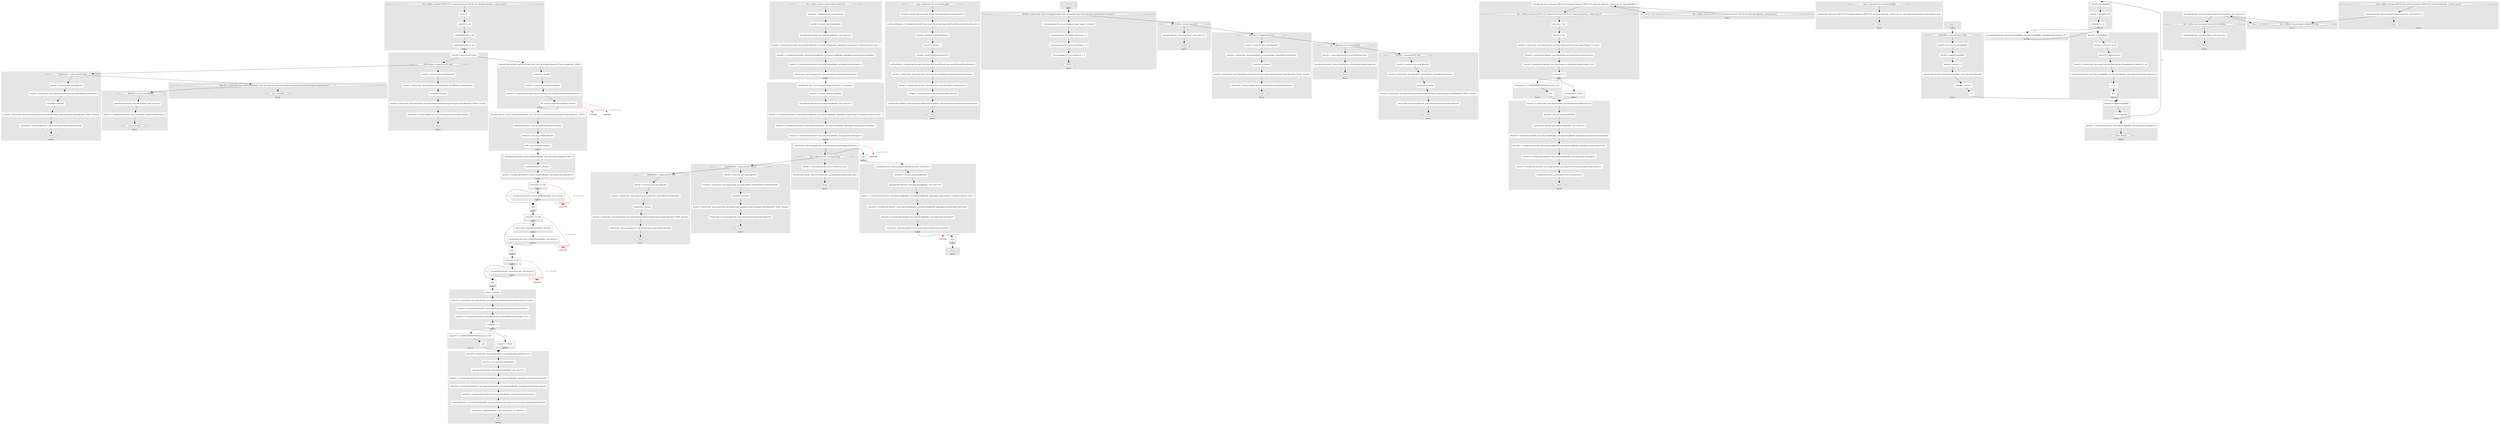 digraph G {
	compound=true
	labelloc=b
	style=filled
	color=gray90
	node [shape=box,style=filled,color=white]
	edge [fontsize=10,arrowsize=1.5,fontcolor=grey40]
	fontsize=10

//  lines [57: 58] 
	subgraph cluster_31428784 { 
		label = "Block #1"
		19482850[label="shortNumber := @parameter0: short",shape=Mdiamond,color=grey50,fillcolor=white]
		33079012[label="$stack1 = newarray (java.lang.Object)[1]"]
		25685396[label="$stack2 = staticinvoke &lt;java.lang.Short: java.lang.Short valueOf(short)&gt;(shortNumber)"]
		28074779[label="$stack1[0] = $stack2"]
		8892281[label="$stack3 = staticinvoke &lt;java.lang.String: java.lang.String format(java.lang.String,java.lang.Object[])&gt;(&quot;%02d&quot;, $stack1)"]
		21614240[label="staticinvoke &lt;testcasesupport.IO: void writeLine(java.lang.String)&gt;($stack3)"]
		19448146[label="return",shape=Mdiamond,color=grey50,fillcolor=white]

		2734911 -> 19482850 -> 33079012 -> 25685396 -> 28074779 -> 8892281 -> 21614240 -> 19448146
	}


//  lines [42: 43] 
	subgraph cluster_13329486 { 
		label = "Block #1"
		12186738[label="longNumber := @parameter0: long",shape=Mdiamond,color=grey50,fillcolor=white]
		26817333[label="$stack2 = newarray (java.lang.Object)[1]"]
		26379843[label="$stack3 = staticinvoke &lt;java.lang.Long: java.lang.Long valueOf(long)&gt;(longNumber)"]
		2468239[label="$stack2[0] = $stack3"]
		19597309[label="$stack4 = staticinvoke &lt;java.lang.String: java.lang.String format(java.lang.String,java.lang.Object[])&gt;(&quot;%02d&quot;, $stack2)"]
		12565638[label="staticinvoke &lt;testcasesupport.IO: void writeLine(java.lang.String)&gt;($stack4)"]
		16954289[label="return",shape=Mdiamond,color=grey50,fillcolor=white]

		19482850 -> 12186738 -> 26817333 -> 26379843 -> 2468239 -> 19597309 -> 12565638 -> 16954289
	}


//  lines [70: 70] 
	subgraph cluster_20846333 { 
		label = "Block #1"
		9786774[label="$stack0 = staticinvoke &lt;java.sql.DriverManager: java.sql.Connection getConnection(java.lang.String,java.lang.String,java.lang.String)&gt;(&quot;&quot;, &quot;&quot;, &quot;&quot;)",shape=Mdiamond,color=grey50,fillcolor=white]
		11209723[label="return $stack0",shape=Mdiamond,color=grey50,fillcolor=white]

		12186738 -> 9786774 -> 11209723
	}


//  lines [100: 100] 
	subgraph cluster_22429093 { 
		label = "Block #1"
		30989146[label="$stack0 = new java.util.Random",shape=Mdiamond,color=grey50,fillcolor=white]
		15105546[label="specialinvoke $stack0.&lt;java.util.Random: void &lt;init&gt;()&gt;()"]
		26492273[label="$stack1 = virtualinvoke $stack0.&lt;java.util.Random: boolean nextBoolean()&gt;()"]
		4455950[label="return $stack1",shape=Mdiamond,color=grey50,fillcolor=white]

		9786774 -> 30989146 -> 15105546 -> 26492273 -> 4455950
	}


//  lines [32: 33] 
	subgraph cluster_28365805 { 
		label = "Block #1"
		31556208[label="line := @parameter0: java.lang.String",shape=Mdiamond,color=grey50,fillcolor=white]
		8136973[label="$stack1 = &lt;java.lang.System: java.io.PrintStream out&gt;"]
		17037394[label="virtualinvoke $stack1.&lt;java.io.PrintStream: void println(java.lang.String)&gt;(line)"]
		26531417[label="return",shape=Mdiamond,color=grey50,fillcolor=white]

		10292125 -> 31556208 -> 8136973 -> 17037394 -> 26531417
	}


//  lines [47: 48] 
	subgraph cluster_26173282 { 
		label = "Block #1"
		27365147[label="doubleNumber := @parameter0: double",shape=Mdiamond,color=grey50,fillcolor=white]
		30897183[label="$stack2 = newarray (java.lang.Object)[1]"]
		23522272[label="$stack3 = staticinvoke &lt;java.lang.Double: java.lang.Double valueOf(double)&gt;(doubleNumber)"]
		16208003[label="$stack2[0] = $stack3"]
		29011566[label="$stack4 = staticinvoke &lt;java.lang.String: java.lang.String format(java.lang.String,java.lang.Object[])&gt;(&quot;%02f&quot;, $stack2)"]
		20420434[label="staticinvoke &lt;testcasesupport.IO: void writeLine(java.lang.String)&gt;($stack4)"]
		26934279[label="return",shape=Mdiamond,color=grey50,fillcolor=white]

		31556208 -> 27365147 -> 30897183 -> 23522272 -> 16208003 -> 29011566 -> 20420434 -> 26934279
	}


//  lines [21: 30] 
	subgraph cluster_29052980 { 
		label = "Block #1"
		3454540[label="args := @parameter0: java.lang.String[]",shape=Mdiamond,color=grey50,fillcolor=white]
		16858230[label="$stack5 = staticinvoke &lt;java.lang.Thread: java.lang.Thread currentThread()&gt;()"]
		33242539[label="stackTraceElements = virtualinvoke $stack5.&lt;java.lang.Thread: java.lang.StackTraceElement[] getStackTrace()&gt;()"]
		19277309[label="$stack6 = lengthof stackTraceElements"]
		28989463[label="$stack7 = $stack6 - 1"]
		11564379[label="$stack8 = stackTraceElements[$stack7]"]
		7619271[label="myClassName = virtualinvoke $stack8.&lt;java.lang.StackTraceElement: java.lang.String getClassName()&gt;()"]
		31745340[label="myClass = staticinvoke &lt;java.lang.Class: java.lang.Class forName(java.lang.String)&gt;(myClassName)"]
		21616440[label="$stack9 = virtualinvoke myClass.&lt;java.lang.Class: java.lang.Object newInstance()&gt;()"]
		31629017[label="myObject = (testcasesupport.AbstractTestCaseBase) $stack9"]
		9269386[label="virtualinvoke myObject.&lt;testcasesupport.AbstractTestCaseBase: void runTest(java.lang.String)&gt;(myClassName)"]
		17559707[label="return",shape=Mdiamond,color=grey50,fillcolor=white]

		3454540 -> 16858230 -> 33242539 -> 19277309 -> 28989463 -> 11564379 -> 7619271 -> 31745340 -> 21616440 -> 31629017 -> 9269386 -> 17559707
	}


//  lines [52: 53] 
	subgraph cluster_8582895 { 
		label = "Block #1"
		22998845[label="floatNumber := @parameter0: float",shape=Mdiamond,color=grey50,fillcolor=white]
		6074679[label="$stack1 = newarray (java.lang.Object)[1]"]
		8631303[label="$stack2 = staticinvoke &lt;java.lang.Float: java.lang.Float valueOf(float)&gt;(floatNumber)"]
		23211999[label="$stack1[0] = $stack2"]
		21699586[label="$stack3 = staticinvoke &lt;java.lang.String: java.lang.String format(java.lang.String,java.lang.Object[])&gt;(&quot;%02f&quot;, $stack1)"]
		9690517[label="staticinvoke &lt;testcasesupport.IO: void writeLine(java.lang.String)&gt;($stack3)"]
		6627280[label="return",shape=Mdiamond,color=grey50,fillcolor=white]

		27365147 -> 22998845 -> 6074679 -> 8631303 -> 23211999 -> 21699586 -> 9690517 -> 6627280
	}


//  lines [95: 95] 
	subgraph cluster_15088350 { 
		label = "Block #1"
		30691851[label="return 0",shape=Mdiamond,color=grey50,fillcolor=white]
	}


//  lines [143: 151] 
	subgraph cluster_33128902 { 
		label = "Block #1"
		26141918[label="this := @this: testcases.CWE78_OS_Command_Injection.CWE78_OS_Command_Injection__connect_tcp_31",shape=Mdiamond,color=grey50,fillcolor=white]
		6979925[label="dataCopy = &quot;foo&quot;"]
		2204753[label="data#1 = &quot;foo&quot;"]
		18814042[label="$stack5 = staticinvoke &lt;java.lang.System: java.lang.String getProperty(java.lang.String)&gt;(&quot;os.name&quot;)"]
		3476288[label="$stack6 = virtualinvoke $stack5.&lt;java.lang.String: java.lang.String toLowerCase()&gt;()"]
		27306621[label="$stack7 = virtualinvoke $stack6.&lt;java.lang.String: int indexOf(java.lang.String)&gt;(&quot;win&quot;)"]
		17396543[label="if $stack7 &lt; 0"]

		18970163 -> 26141918 -> 6979925 -> 2204753 -> 18814042 -> 3476288 -> 27306621 -> 17396543
	}
	17396543:s -> 25125055:n[label="false"]
	17396543:s -> 14648372:n[label="true"]

//  lines [159: 159] 
	subgraph cluster_11314315 { 
		label = "Block #2"
		14648372[label="osCommand = &quot;/bin/ls &quot;"]
	}
	14648372:s -> 8928021:n

//  lines [154: 154] 
	subgraph cluster_22043464 { 
		label = "Block #3"
		25125055[label="osCommand = &quot;c:\\WINDOWS\\SYSTEM32\\cmd.exe /c dir &quot;"]
		1704966[label="goto"]

		25125055 -> 1704966
	}
	1704966:s -> 8928021:n

//  lines [163: 167] 
	subgraph cluster_26935520 { 
		label = "Block #4"
		8928021[label="$stack12 = staticinvoke &lt;java.lang.Runtime: java.lang.Runtime getRuntime()&gt;()"]
		737394[label="$stack8 = new java.lang.StringBuilder"]
		10248577[label="specialinvoke $stack8.&lt;java.lang.StringBuilder: void &lt;init&gt;()&gt;()"]
		8826818[label="$stack9 = virtualinvoke $stack8.&lt;java.lang.StringBuilder: java.lang.StringBuilder append(java.lang.String)&gt;(osCommand)"]
		18173133[label="$stack10 = virtualinvoke $stack9.&lt;java.lang.StringBuilder: java.lang.StringBuilder append(java.lang.String)&gt;(&quot;foo&quot;)"]
		20359692[label="$stack11 = virtualinvoke $stack10.&lt;java.lang.StringBuilder: java.lang.String toString()&gt;()"]
		23338297[label="process = virtualinvoke $stack12.&lt;java.lang.Runtime: java.lang.Process exec(java.lang.String)&gt;($stack11)"]
		31188836[label="virtualinvoke process.&lt;java.lang.Process: int waitFor()&gt;()"]
		3819131[label="return",shape=Mdiamond,color=grey50,fillcolor=white]

		8928021 -> 737394 -> 10248577 -> 8826818 -> 18173133 -> 20359692 -> 23338297 -> 31188836 -> 3819131
	}


//  lines [23: 86] 
	subgraph cluster_18999315 { 
		label = "Block #1"
		12099672[label="$stack0 = staticinvoke &lt;java.util.logging.Logger: java.util.logging.Logger getLogger(java.lang.String)&gt;(&quot;testcases&quot;)",shape=Mdiamond,color=grey50,fillcolor=white]
		12313413[label="&lt;testcasesupport.IO: java.util.logging.Logger logger&gt; = $stack0"]
		2779060[label="&lt;testcasesupport.IO: boolean staticTrue&gt; = 1"]
		17319689[label="&lt;testcasesupport.IO: boolean staticFalse&gt; = 0"]
		31596604[label="&lt;testcasesupport.IO: int staticFive&gt; = 5"]
		20446607[label="return",shape=Mdiamond,color=grey50,fillcolor=white]

		30691851 -> 12099672 -> 12313413 -> 2779060 -> 17319689 -> 31596604 -> 20446607
	}


//  lines [13: 13] 
	subgraph cluster_11145949 { 
		label = "Block #1"
		17987266[label="this := @this: testcasesupport.IO",shape=Mdiamond,color=grey50,fillcolor=white]
		30910229[label="specialinvoke this.&lt;java.lang.Object: void &lt;init&gt;()&gt;()"]
		29095294[label="return",shape=Mdiamond,color=grey50,fillcolor=white]

		12099672 -> 17987266 -> 30910229 -> 29095294
	}


//  lines [37: 38] 
	subgraph cluster_18620064 { 
		label = "Block #1"
		13483509[label="intNumber := @parameter0: int",shape=Mdiamond,color=grey50,fillcolor=white]
		9687445[label="$stack1 = newarray (java.lang.Object)[1]"]
		7842689[label="$stack2 = staticinvoke &lt;java.lang.Integer: java.lang.Integer valueOf(int)&gt;(intNumber)"]
		3327275[label="$stack1[0] = $stack2"]
		25288738[label="$stack3 = staticinvoke &lt;java.lang.String: java.lang.String format(java.lang.String,java.lang.Object[])&gt;(&quot;%02d&quot;, $stack1)"]
		25041676[label="staticinvoke &lt;testcasesupport.IO: void writeLine(java.lang.String)&gt;($stack3)"]
		26174884[label="return",shape=Mdiamond,color=grey50,fillcolor=white]

		17987266 -> 13483509 -> 9687445 -> 7842689 -> 3327275 -> 25288738 -> 25041676 -> 26174884
	}


//  lines [18: 18] 
	subgraph cluster_10761416 { 
		label = "Block #1"
		3720603[label="this := @this: testcasesupport.AbstractTestCase",shape=Mdiamond,color=grey50,fillcolor=white]
		29112824[label="className := @parameter0: java.lang.String"]
		31907868[label="$stack8 = new java.lang.StringBuilder"]
		8441331[label="specialinvoke $stack8.&lt;java.lang.StringBuilder: void &lt;init&gt;()&gt;()"]
		13142578[label="$stack9 = virtualinvoke $stack8.&lt;java.lang.StringBuilder: java.lang.StringBuilder append(java.lang.String)&gt;(&quot;Starting tests for Class &quot;)"]
		16329069[label="$stack10 = virtualinvoke $stack9.&lt;java.lang.StringBuilder: java.lang.StringBuilder append(java.lang.String)&gt;(className)"]
		912458[label="$stack11 = virtualinvoke $stack10.&lt;java.lang.StringBuilder: java.lang.String toString()&gt;()"]
		12660881[label="staticinvoke &lt;testcasesupport.IO: void writeLine(java.lang.String)&gt;($stack11)"]

		3720603 -> 29112824 -> 31907868 -> 8441331 -> 13142578 -> 16329069 -> 912458 -> 12660881
	}
	12660881:s -> 10904818:n

//  lines [22: 24] 
	subgraph cluster_21885266 { 
		label = "Block #2"
		10904818[label="virtualinvoke this.&lt;testcasesupport.AbstractTestCase: void good()&gt;()"]
		16843650[label="$stack12 = new java.lang.StringBuilder"]
		1341894[label="specialinvoke $stack12.&lt;java.lang.StringBuilder: void &lt;init&gt;()&gt;()"]
		18085308[label="$stack13 = virtualinvoke $stack12.&lt;java.lang.StringBuilder: java.lang.StringBuilder append(java.lang.String)&gt;(&quot;Completed good() for Class &quot;)"]
		4627528[label="$stack14 = virtualinvoke $stack13.&lt;java.lang.StringBuilder: java.lang.StringBuilder append(java.lang.String)&gt;(className)"]
		15081446[label="$stack15 = virtualinvoke $stack14.&lt;java.lang.StringBuilder: java.lang.String toString()&gt;()"]
		10292125[label="staticinvoke &lt;testcasesupport.IO: void writeLine(java.lang.String)&gt;($stack15)"]

		10904818 -> 16843650 -> 1341894 -> 18085308 -> 4627528 -> 15081446 -> 10292125
	}
	10292125:s -> 4380597:n
	//exceptional edges 
	10292125:e -> 26021986:n [label="	java.lang.Throwable"color=red,ltail="cluster_21885266"]

//  lines [40: 40] 
	subgraph cluster_15130593 { 
		label = "Block #3"
		4380597[label="goto"]
	}
	4380597:s -> 6793289:n

//  lines [44: 46] 
	subgraph cluster_15524733 { 
		label = "Block #4"
		6793289[label="virtualinvoke this.&lt;testcasesupport.AbstractTestCase: void bad()&gt;()"]
		14570065[label="$stack16 = new java.lang.StringBuilder"]
		27025178[label="specialinvoke $stack16.&lt;java.lang.StringBuilder: void &lt;init&gt;()&gt;()"]
		11550799[label="$stack17 = virtualinvoke $stack16.&lt;java.lang.StringBuilder: java.lang.StringBuilder append(java.lang.String)&gt;(&quot;Completed bad() for Class &quot;)"]
		28943922[label="$stack18 = virtualinvoke $stack17.&lt;java.lang.StringBuilder: java.lang.StringBuilder append(java.lang.String)&gt;(className)"]
		4478505[label="$stack19 = virtualinvoke $stack18.&lt;java.lang.StringBuilder: java.lang.String toString()&gt;()"]
		31231691[label="staticinvoke &lt;testcasesupport.IO: void writeLine(java.lang.String)&gt;($stack19)"]

		6793289 -> 14570065 -> 27025178 -> 11550799 -> 28943922 -> 4478505 -> 31231691
	}
	31231691:s -> 165254:n
	//exceptional edges 
	31231691:e -> 12057684:n [label="	java.lang.Throwable"color=red,ltail="cluster_15524733"]

//  lines [62: 62] 
	subgraph cluster_25217911 { 
		label = "Block #5"
		165254[label="goto"]
	}
	165254:s -> 33156300:n

//  lines [63: 63] 
	subgraph cluster_11652243 { 
		label = "Block #6"
		33156300[label="return",shape=Mdiamond,color=grey50,fillcolor=white]
	}


//  lines [27: 28] 
	subgraph cluster_8056047 { 
		label = "Block #1"
		33316792[label="str := @parameter0: java.lang.String",shape=Mdiamond,color=grey50,fillcolor=white]
		3224332[label="$stack1 = &lt;java.lang.System: java.io.PrintStream out&gt;"]
		16333464[label="virtualinvoke $stack1.&lt;java.io.PrintStream: void print(java.lang.String)&gt;(str)"]
		8350604[label="return",shape=Mdiamond,color=grey50,fillcolor=white]

		13483509 -> 33316792 -> 3224332 -> 16333464 -> 8350604
	}


//  lines [39: 45] 
	subgraph cluster_1542774 { 
		label = "Block #1"
		13880498[label="this := @this: testcases.CWE78_OS_Command_Injection.CWE78_OS_Command_Injection__connect_tcp_31",shape=Mdiamond,color=grey50,fillcolor=white]
		9915973[label="data#0 = &quot;&quot;"]
		21909521[label="socket#0 = null"]
		1271627[label="readerBuffered#0 = null"]
		1755304[label="readerInputStream = null"]

		13880498 -> 9915973 -> 21909521 -> 1271627 -> 1755304
	}
	1755304:s -> 2734911:n

//  lines [50: 54] 
	subgraph cluster_20307623 { 
		label = "Block #2"
		2734911[label="$stack9 = new java.net.Socket"]
		15900943[label="specialinvoke $stack9.&lt;java.net.Socket: void &lt;init&gt;(java.lang.String,int)&gt;(&quot;host.example.org&quot;, 39544)"]
		28529518[label="socket#0 = $stack9"]
		987179[label="$stack11 = new java.io.InputStreamReader"]
		24338537[label="$stack10 = virtualinvoke $stack9.&lt;java.net.Socket: java.io.InputStream getInputStream()&gt;()"]
		6444850[label="#l1 = (java.io.InputStreamReader) $stack11"]

		2734911 -> 15900943 -> 28529518 -> 987179 -> 24338537 -> 6444850
	}
	6444850:s -> 2853650:n
	//exceptional edges 
	6444850:e -> 17769585:n [label="	java.io.IOException"color=red,ltail="cluster_20307623"]
	6444850:e -> 18097908:n [label="	java.lang.Throwable"color=red,ltail="cluster_20307623"]

//  lines [54: 55] 
	subgraph cluster_25510622 { 
		label = "Block #3"
		2853650[label="specialinvoke #l1.&lt;java.io.InputStreamReader: void &lt;init&gt;(java.io.InputStream,java.lang.String)&gt;($stack10, &quot;UTF-8&quot;)"]
		11690234[label="readerInputStream = (java.io.InputStreamReader) $stack11"]
		2372048[label="$stack12 = new java.io.BufferedReader"]
		3274186[label="#l0 = (java.io.Reader) $stack11"]

		2853650 -> 11690234 -> 2372048 -> 3274186
	}
	3274186:s -> 615301:n

//  lines [55: 58] 
	subgraph cluster_13804063 { 
		label = "Block #4"
		615301[label="specialinvoke $stack12.&lt;java.io.BufferedReader: void &lt;init&gt;(java.io.Reader)&gt;(#l0)"]
		12290035[label="readerBuffered#0 = $stack12"]
		1248325[label="data#0 = virtualinvoke $stack12.&lt;java.io.BufferedReader: java.lang.String readLine()&gt;()"]

		615301 -> 12290035 -> 1248325
	}
	1248325:s -> 16058638:n

//  lines [69: 69] 
	subgraph cluster_20220765 { 
		label = "Block #5"
		16058638[label="if $stack12 == null"]
	}
	16058638:s -> 1720339:n[label="false"]
	16058638:s -> 27888230:n[label="true"]
	//exceptional edges 
	16058638:e -> 19107778:n [label="	java.io.IOException"color=red,ltail="cluster_20220765"]

//  lines [71: 71] 
	subgraph cluster_30323167 { 
		label = "Block #6"
		1720339[label="virtualinvoke $stack12.&lt;java.io.BufferedReader: void close()&gt;()"]
	}
	1720339:s -> 27888230:n
	//exceptional edges 
	1720339:e -> 19107778:n [label="	java.io.IOException"color=red,ltail="cluster_30323167"]

//  lines [77: 77] 
	subgraph cluster_30005474 { 
		label = "Block #7"
		27888230[label="goto"]
	}
	27888230:s -> 11939193:n

//  lines [81: 81] 
	subgraph cluster_21645255 { 
		label = "Block #8"
		11939193[label="if $stack11 == null"]
	}
	11939193:s -> 31242245:n[label="false"]
	11939193:s -> 2143546:n[label="true"]
	//exceptional edges 
	11939193:e -> 24051796:n [label="	java.io.IOException"color=red,ltail="cluster_21645255"]

//  lines [83: 83] 
	subgraph cluster_4544584 { 
		label = "Block #9"
		31242245[label="#l4 = (java.io.InputStreamReader) $stack11"]
	}
	31242245:s -> 31100357:n

//  lines [83: 83] 
	subgraph cluster_20238865 { 
		label = "Block #10"
		31100357[label="virtualinvoke #l4.&lt;java.io.InputStreamReader: void close()&gt;()"]
	}
	31100357:s -> 2143546:n
	//exceptional edges 
	31100357:e -> 24051796:n [label="	java.io.IOException"color=red,ltail="cluster_20238865"]

//  lines [89: 89] 
	subgraph cluster_29423366 { 
		label = "Block #11"
		2143546[label="goto"]
	}
	2143546:s -> 32409364:n

//  lines [94: 94] 
	subgraph cluster_31600929 { 
		label = "Block #12"
		32409364[label="if $stack9 == null"]
	}
	32409364:s -> 27398264:n[label="false"]
	32409364:s -> 7510613:n[label="true"]
	//exceptional edges 
	32409364:e -> 33423265:n [label="	java.io.IOException"color=red,ltail="cluster_31600929"]

//  lines [96: 96] 
	subgraph cluster_25745592 { 
		label = "Block #13"
		27398264[label="virtualinvoke $stack9.&lt;java.net.Socket: void close()&gt;()"]
	}
	27398264:s -> 7510613:n
	//exceptional edges 
	27398264:e -> 33423265:n [label="	java.io.IOException"color=red,ltail="cluster_25745592"]

//  lines [102: 102] 
	subgraph cluster_798605 { 
		label = "Block #14"
		7510613[label="goto"]
	}
	7510613:s -> 30491454:n

//  lines [109: 112] 
	subgraph cluster_33033220 { 
		label = "Block #15"
		30491454[label="data#1 = data#0"]
		27857278[label="$stack13 = staticinvoke &lt;java.lang.System: java.lang.String getProperty(java.lang.String)&gt;(&quot;os.name&quot;)"]
		19671650[label="$stack14 = virtualinvoke $stack13.&lt;java.lang.String: java.lang.String toLowerCase()&gt;()"]
		19847227[label="$stack15 = virtualinvoke $stack14.&lt;java.lang.String: int indexOf(java.lang.String)&gt;(&quot;win&quot;)"]
		31580688[label="if $stack15 &lt; 0"]

		30491454 -> 27857278 -> 19671650 -> 19847227 -> 31580688
	}
	31580688:s -> 29570889:n[label="false"]
	31580688:s -> 1195650:n[label="true"]

//  lines [120: 120] 
	subgraph cluster_15068839 { 
		label = "Block #16"
		1195650[label="socket#1 = &quot;/bin/ls &quot;"]
	}
	1195650:s -> 14654342:n

//  lines [115: 115] 
	subgraph cluster_15178467 { 
		label = "Block #17"
		29570889[label="socket#1 = &quot;c:\\WINDOWS\\SYSTEM32\\cmd.exe /c dir &quot;"]
		25284245[label="goto"]

		29570889 -> 25284245
	}
	25284245:s -> 14654342:n

//  lines [124: 128] 
	subgraph cluster_18566133 { 
		label = "Block #18"
		14654342[label="$stack20 = staticinvoke &lt;java.lang.Runtime: java.lang.Runtime getRuntime()&gt;()"]
		31677657[label="$stack16 = new java.lang.StringBuilder"]
		8526486[label="specialinvoke $stack16.&lt;java.lang.StringBuilder: void &lt;init&gt;()&gt;()"]
		12838778[label="$stack17 = virtualinvoke $stack16.&lt;java.lang.StringBuilder: java.lang.StringBuilder append(java.lang.String)&gt;(socket#1)"]
		13803304[label="$stack18 = virtualinvoke $stack17.&lt;java.lang.StringBuilder: java.lang.StringBuilder append(java.lang.String)&gt;(data#1)"]
		33302155[label="$stack19 = virtualinvoke $stack18.&lt;java.lang.StringBuilder: java.lang.String toString()&gt;()"]
		23414049[label="readerBuffered#1 = virtualinvoke $stack20.&lt;java.lang.Runtime: java.lang.Process exec(java.lang.String)&gt;($stack19)"]
		16868310[label="virtualinvoke readerBuffered#1.&lt;java.lang.Process: int waitFor()&gt;()"]
		19700380[label="return",shape=Mdiamond,color=grey50,fillcolor=white]

		14654342 -> 31677657 -> 8526486 -> 12838778 -> 13803304 -> 33302155 -> 23414049 -> 16868310 -> 19700380
	}


//  lines [177: 178] 
	subgraph cluster_28569166 { 
		label = "Block #1"
		21451187[label="args := @parameter0: java.lang.String[]",shape=Mdiamond,color=grey50,fillcolor=white]
		14114457[label="staticinvoke &lt;testcases.CWE78_OS_Command_Injection.CWE78_OS_Command_Injection__connect_tcp_31: void mainFromParent(java.lang.String[])&gt;(args)"]
		2406419[label="return",shape=Mdiamond,color=grey50,fillcolor=white]

		21451187 -> 14114457 -> 2406419
	}


//  lines [62: 63] 
	subgraph cluster_6801022 { 
		label = "Block #1"
		18955154[label="byteHex := @parameter0: byte",shape=Mdiamond,color=grey50,fillcolor=white]
		3325489[label="$stack1 = newarray (java.lang.Object)[1]"]
		7815330[label="$stack2 = staticinvoke &lt;java.lang.Byte: java.lang.Byte valueOf(byte)&gt;(byteHex)"]
		27655731[label="$stack1[0] = $stack2"]
		10199960[label="$stack3 = staticinvoke &lt;java.lang.String: java.lang.String format(java.lang.String,java.lang.Object[])&gt;(&quot;%02x&quot;, $stack1)"]
		24858444[label="staticinvoke &lt;testcasesupport.IO: void writeLine(java.lang.String)&gt;($stack3)"]
		12624741[label="return",shape=Mdiamond,color=grey50,fillcolor=white]

		33316792 -> 18955154 -> 3325489 -> 7815330 -> 27655731 -> 10199960 -> 24858444 -> 12624741
	}


//  lines [90: 90] 
	subgraph cluster_5204962 { 
		label = "Block #1"
		9807749[label="return 1",shape=Mdiamond,color=grey50,fillcolor=white]
	}


//  lines [9: 9] 
	subgraph cluster_6959636 { 
		label = "Block #1"
		1314233[label="this := @this: testcasesupport.AbstractTestCaseBase",shape=Mdiamond,color=grey50,fillcolor=white]
		8538041[label="specialinvoke this.&lt;java.lang.Object: void &lt;init&gt;()&gt;()"]
		9710616[label="return",shape=Mdiamond,color=grey50,fillcolor=white]

		17932027 -> 1314233 -> 8538041 -> 9710616
	}


//  lines [30: 30] 
	subgraph cluster_1423336 { 
		label = "Block #1"
		10330637[label="this := @this: testcases.CWE78_OS_Command_Injection.CWE78_OS_Command_Injection__connect_tcp_31",shape=Mdiamond,color=grey50,fillcolor=white]
		19578022[label="specialinvoke this.&lt;testcasesupport.AbstractTestCase: void &lt;init&gt;()&gt;()"]
		13818315[label="return",shape=Mdiamond,color=grey50,fillcolor=white]

		10330637 -> 19578022 -> 13818315
	}


//  lines [132: 133] 
	subgraph cluster_15890667 { 
		label = "Block #1"
		27446135[label="this := @this: testcases.CWE78_OS_Command_Injection.CWE78_OS_Command_Injection__connect_tcp_31",shape=Mdiamond,color=grey50,fillcolor=white]
		18970163[label="specialinvoke this.&lt;testcases.CWE78_OS_Command_Injection.CWE78_OS_Command_Injection__connect_tcp_31: void goodG2B()&gt;()"]
		27362884[label="return",shape=Mdiamond,color=grey50,fillcolor=white]

		27446135 -> 18970163 -> 27362884
	}


//  lines [107: 110] 
	subgraph cluster_28813211 { 
		label = "Block #1"
		4319031[label="byteBuffer := @parameter0: byte[]",shape=Mdiamond,color=grey50,fillcolor=white]
		17467315[label="$stack5 = new java.lang.StringBuffer"]
		25455916[label="$stack3 = lengthof byteBuffer"]
		30237985[label="$stack4 = $stack3 * 2"]
		30676441[label="specialinvoke $stack5.&lt;java.lang.StringBuffer: void &lt;init&gt;(int)&gt;($stack4)"]
		10705272[label="strBuffer = $stack5"]
		13545776[label="i = 0"]

		9807749 -> 4319031 -> 17467315 -> 25455916 -> 30237985 -> 30676441 -> 10705272 -> 13545776
	}
	13545776:s -> 24755078:n

//  lines [110: 110] 
	subgraph cluster_29538149 { 
		label = "Block #2"
		24755078[label="$stack6 = lengthof byteBuffer"]
		263725[label="if i &gt;= $stack6"]

		24755078 -> 263725
	}
	263725:s -> 9099067:n[label="false"]
	263725:s -> 33105141:n[label="true"]

//  lines [120: 120] 
	subgraph cluster_29905679 { 
		label = "Block #3"
		33105141[label="$stack7 = virtualinvoke $stack5.&lt;java.lang.StringBuffer: java.lang.String toString()&gt;()"]
		1583503[label="return $stack7",shape=Mdiamond,color=grey50,fillcolor=white]

		33105141 -> 1583503
	}

//  lines [112: 112] 
	subgraph cluster_20594056 { 
		label = "Block #4"
		9099067[label="$stack8 = byteBuffer[i]"]
		5871537[label="$stack9 = $stack8 &amp; 255"]
		1600112[label="if $stack9 &gt;= 16"]

		9099067 -> 5871537 -> 1600112
	}
	1600112:s -> 4792741:n[label="false"]
	1600112:s -> 7742980:n[label="true"]

//  lines [114: 114] 
	subgraph cluster_11595040 { 
		label = "Block #5"
		4792741[label="virtualinvoke $stack5.&lt;java.lang.StringBuffer: java.lang.StringBuffer append(java.lang.String)&gt;(&quot;0&quot;)"]
	}
	4792741:s -> 7742980:n

//  lines [117: 110] 
	subgraph cluster_10553432 { 
		label = "Block #6"
		7742980[label="$stack10 = byteBuffer[i]"]
		17245859[label="$stack11 = $stack10 &amp; 255"]
		9737432[label="$stack12 = (long) $stack11"]
		22327375[label="$stack13 = staticinvoke &lt;java.lang.Long: java.lang.String toString(long,int)&gt;($stack12, 16)"]
		16238785[label="virtualinvoke $stack5.&lt;java.lang.StringBuffer: java.lang.StringBuffer append(java.lang.String)&gt;($stack13)"]
		31150277[label="i = i + 1"]
		33135109[label="goto"]

		7742980 -> 17245859 -> 9737432 -> 22327375 -> 16238785 -> 31150277 -> 33135109
	}
	33135109:e -> 24755078:n


//  lines [10: 10] 
	subgraph cluster_31959752 { 
		label = "Block #1"
		10893287[label="this := @this: testcasesupport.AbstractTestCase",shape=Mdiamond,color=grey50,fillcolor=white]
		17932027[label="specialinvoke this.&lt;testcasesupport.AbstractTestCaseBase: void &lt;init&gt;()&gt;()"]
		9473216[label="return",shape=Mdiamond,color=grey50,fillcolor=white]

		19578022 -> 10893287 -> 17932027 -> 9473216
	}


}